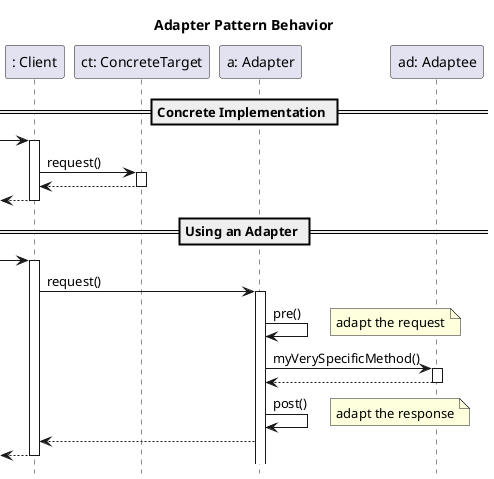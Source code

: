 @startuml

hide footbox
title Adapter Pattern Behavior

participant ": Client" as C
participant "ct: ConcreteTarget" as CT
participant "a: Adapter" as A
participant "ad: Adaptee" as AD

== Concrete Implementation ==

[-> C:
activate C
C -> CT: request()
activate CT
CT --> C
deactivate CT
[<-- C:
deactivate C

== Using an Adapter ==

[-> C:
activate C
C -> A: request()
activate A
A -> A: pre()
note right: adapt the request
A -> AD: myVerySpecificMethod()
activate AD
AD --> A
deactivate AD
A -> A: post()
note right: adapt the response
A --> C
deactivate CT
[<-- C:
deactivate C

@enduml
